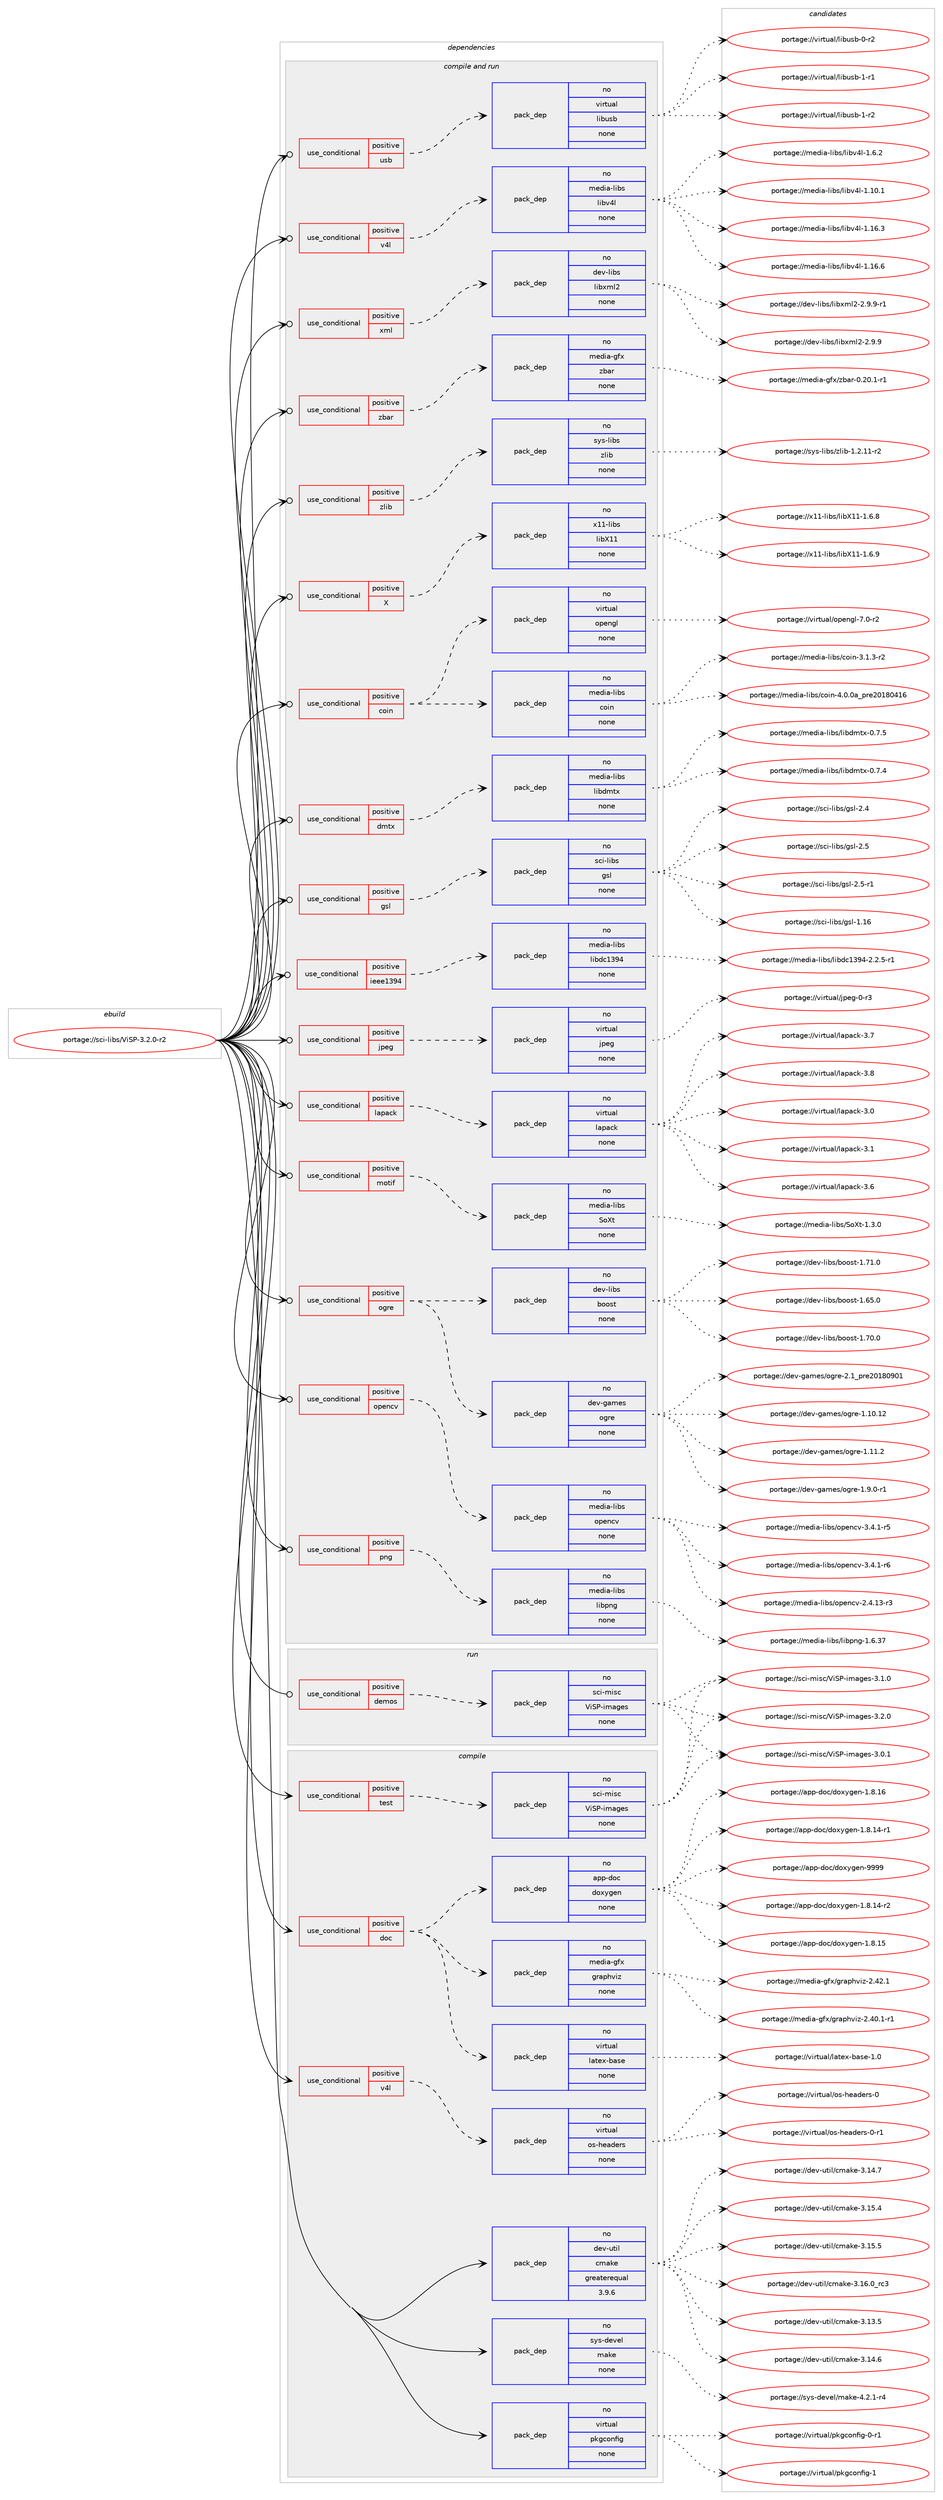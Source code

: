 digraph prolog {

# *************
# Graph options
# *************

newrank=true;
concentrate=true;
compound=true;
graph [rankdir=LR,fontname=Helvetica,fontsize=10,ranksep=1.5];#, ranksep=2.5, nodesep=0.2];
edge  [arrowhead=vee];
node  [fontname=Helvetica,fontsize=10];

# **********
# The ebuild
# **********

subgraph cluster_leftcol {
color=gray;
rank=same;
label=<<i>ebuild</i>>;
id [label="portage://sci-libs/ViSP-3.2.0-r2", color=red, width=4, href="../sci-libs/ViSP-3.2.0-r2.svg"];
}

# ****************
# The dependencies
# ****************

subgraph cluster_midcol {
color=gray;
label=<<i>dependencies</i>>;
subgraph cluster_compile {
fillcolor="#eeeeee";
style=filled;
label=<<i>compile</i>>;
subgraph cond96221 {
dependency388876 [label=<<TABLE BORDER="0" CELLBORDER="1" CELLSPACING="0" CELLPADDING="4"><TR><TD ROWSPAN="3" CELLPADDING="10">use_conditional</TD></TR><TR><TD>positive</TD></TR><TR><TD>doc</TD></TR></TABLE>>, shape=none, color=red];
subgraph pack286064 {
dependency388877 [label=<<TABLE BORDER="0" CELLBORDER="1" CELLSPACING="0" CELLPADDING="4" WIDTH="220"><TR><TD ROWSPAN="6" CELLPADDING="30">pack_dep</TD></TR><TR><TD WIDTH="110">no</TD></TR><TR><TD>app-doc</TD></TR><TR><TD>doxygen</TD></TR><TR><TD>none</TD></TR><TR><TD></TD></TR></TABLE>>, shape=none, color=blue];
}
dependency388876:e -> dependency388877:w [weight=20,style="dashed",arrowhead="vee"];
subgraph pack286065 {
dependency388878 [label=<<TABLE BORDER="0" CELLBORDER="1" CELLSPACING="0" CELLPADDING="4" WIDTH="220"><TR><TD ROWSPAN="6" CELLPADDING="30">pack_dep</TD></TR><TR><TD WIDTH="110">no</TD></TR><TR><TD>virtual</TD></TR><TR><TD>latex-base</TD></TR><TR><TD>none</TD></TR><TR><TD></TD></TR></TABLE>>, shape=none, color=blue];
}
dependency388876:e -> dependency388878:w [weight=20,style="dashed",arrowhead="vee"];
subgraph pack286066 {
dependency388879 [label=<<TABLE BORDER="0" CELLBORDER="1" CELLSPACING="0" CELLPADDING="4" WIDTH="220"><TR><TD ROWSPAN="6" CELLPADDING="30">pack_dep</TD></TR><TR><TD WIDTH="110">no</TD></TR><TR><TD>media-gfx</TD></TR><TR><TD>graphviz</TD></TR><TR><TD>none</TD></TR><TR><TD></TD></TR></TABLE>>, shape=none, color=blue];
}
dependency388876:e -> dependency388879:w [weight=20,style="dashed",arrowhead="vee"];
}
id:e -> dependency388876:w [weight=20,style="solid",arrowhead="vee"];
subgraph cond96222 {
dependency388880 [label=<<TABLE BORDER="0" CELLBORDER="1" CELLSPACING="0" CELLPADDING="4"><TR><TD ROWSPAN="3" CELLPADDING="10">use_conditional</TD></TR><TR><TD>positive</TD></TR><TR><TD>test</TD></TR></TABLE>>, shape=none, color=red];
subgraph pack286067 {
dependency388881 [label=<<TABLE BORDER="0" CELLBORDER="1" CELLSPACING="0" CELLPADDING="4" WIDTH="220"><TR><TD ROWSPAN="6" CELLPADDING="30">pack_dep</TD></TR><TR><TD WIDTH="110">no</TD></TR><TR><TD>sci-misc</TD></TR><TR><TD>ViSP-images</TD></TR><TR><TD>none</TD></TR><TR><TD></TD></TR></TABLE>>, shape=none, color=blue];
}
dependency388880:e -> dependency388881:w [weight=20,style="dashed",arrowhead="vee"];
}
id:e -> dependency388880:w [weight=20,style="solid",arrowhead="vee"];
subgraph cond96223 {
dependency388882 [label=<<TABLE BORDER="0" CELLBORDER="1" CELLSPACING="0" CELLPADDING="4"><TR><TD ROWSPAN="3" CELLPADDING="10">use_conditional</TD></TR><TR><TD>positive</TD></TR><TR><TD>v4l</TD></TR></TABLE>>, shape=none, color=red];
subgraph pack286068 {
dependency388883 [label=<<TABLE BORDER="0" CELLBORDER="1" CELLSPACING="0" CELLPADDING="4" WIDTH="220"><TR><TD ROWSPAN="6" CELLPADDING="30">pack_dep</TD></TR><TR><TD WIDTH="110">no</TD></TR><TR><TD>virtual</TD></TR><TR><TD>os-headers</TD></TR><TR><TD>none</TD></TR><TR><TD></TD></TR></TABLE>>, shape=none, color=blue];
}
dependency388882:e -> dependency388883:w [weight=20,style="dashed",arrowhead="vee"];
}
id:e -> dependency388882:w [weight=20,style="solid",arrowhead="vee"];
subgraph pack286069 {
dependency388884 [label=<<TABLE BORDER="0" CELLBORDER="1" CELLSPACING="0" CELLPADDING="4" WIDTH="220"><TR><TD ROWSPAN="6" CELLPADDING="30">pack_dep</TD></TR><TR><TD WIDTH="110">no</TD></TR><TR><TD>dev-util</TD></TR><TR><TD>cmake</TD></TR><TR><TD>greaterequal</TD></TR><TR><TD>3.9.6</TD></TR></TABLE>>, shape=none, color=blue];
}
id:e -> dependency388884:w [weight=20,style="solid",arrowhead="vee"];
subgraph pack286070 {
dependency388885 [label=<<TABLE BORDER="0" CELLBORDER="1" CELLSPACING="0" CELLPADDING="4" WIDTH="220"><TR><TD ROWSPAN="6" CELLPADDING="30">pack_dep</TD></TR><TR><TD WIDTH="110">no</TD></TR><TR><TD>sys-devel</TD></TR><TR><TD>make</TD></TR><TR><TD>none</TD></TR><TR><TD></TD></TR></TABLE>>, shape=none, color=blue];
}
id:e -> dependency388885:w [weight=20,style="solid",arrowhead="vee"];
subgraph pack286071 {
dependency388886 [label=<<TABLE BORDER="0" CELLBORDER="1" CELLSPACING="0" CELLPADDING="4" WIDTH="220"><TR><TD ROWSPAN="6" CELLPADDING="30">pack_dep</TD></TR><TR><TD WIDTH="110">no</TD></TR><TR><TD>virtual</TD></TR><TR><TD>pkgconfig</TD></TR><TR><TD>none</TD></TR><TR><TD></TD></TR></TABLE>>, shape=none, color=blue];
}
id:e -> dependency388886:w [weight=20,style="solid",arrowhead="vee"];
}
subgraph cluster_compileandrun {
fillcolor="#eeeeee";
style=filled;
label=<<i>compile and run</i>>;
subgraph cond96224 {
dependency388887 [label=<<TABLE BORDER="0" CELLBORDER="1" CELLSPACING="0" CELLPADDING="4"><TR><TD ROWSPAN="3" CELLPADDING="10">use_conditional</TD></TR><TR><TD>positive</TD></TR><TR><TD>X</TD></TR></TABLE>>, shape=none, color=red];
subgraph pack286072 {
dependency388888 [label=<<TABLE BORDER="0" CELLBORDER="1" CELLSPACING="0" CELLPADDING="4" WIDTH="220"><TR><TD ROWSPAN="6" CELLPADDING="30">pack_dep</TD></TR><TR><TD WIDTH="110">no</TD></TR><TR><TD>x11-libs</TD></TR><TR><TD>libX11</TD></TR><TR><TD>none</TD></TR><TR><TD></TD></TR></TABLE>>, shape=none, color=blue];
}
dependency388887:e -> dependency388888:w [weight=20,style="dashed",arrowhead="vee"];
}
id:e -> dependency388887:w [weight=20,style="solid",arrowhead="odotvee"];
subgraph cond96225 {
dependency388889 [label=<<TABLE BORDER="0" CELLBORDER="1" CELLSPACING="0" CELLPADDING="4"><TR><TD ROWSPAN="3" CELLPADDING="10">use_conditional</TD></TR><TR><TD>positive</TD></TR><TR><TD>coin</TD></TR></TABLE>>, shape=none, color=red];
subgraph pack286073 {
dependency388890 [label=<<TABLE BORDER="0" CELLBORDER="1" CELLSPACING="0" CELLPADDING="4" WIDTH="220"><TR><TD ROWSPAN="6" CELLPADDING="30">pack_dep</TD></TR><TR><TD WIDTH="110">no</TD></TR><TR><TD>media-libs</TD></TR><TR><TD>coin</TD></TR><TR><TD>none</TD></TR><TR><TD></TD></TR></TABLE>>, shape=none, color=blue];
}
dependency388889:e -> dependency388890:w [weight=20,style="dashed",arrowhead="vee"];
subgraph pack286074 {
dependency388891 [label=<<TABLE BORDER="0" CELLBORDER="1" CELLSPACING="0" CELLPADDING="4" WIDTH="220"><TR><TD ROWSPAN="6" CELLPADDING="30">pack_dep</TD></TR><TR><TD WIDTH="110">no</TD></TR><TR><TD>virtual</TD></TR><TR><TD>opengl</TD></TR><TR><TD>none</TD></TR><TR><TD></TD></TR></TABLE>>, shape=none, color=blue];
}
dependency388889:e -> dependency388891:w [weight=20,style="dashed",arrowhead="vee"];
}
id:e -> dependency388889:w [weight=20,style="solid",arrowhead="odotvee"];
subgraph cond96226 {
dependency388892 [label=<<TABLE BORDER="0" CELLBORDER="1" CELLSPACING="0" CELLPADDING="4"><TR><TD ROWSPAN="3" CELLPADDING="10">use_conditional</TD></TR><TR><TD>positive</TD></TR><TR><TD>dmtx</TD></TR></TABLE>>, shape=none, color=red];
subgraph pack286075 {
dependency388893 [label=<<TABLE BORDER="0" CELLBORDER="1" CELLSPACING="0" CELLPADDING="4" WIDTH="220"><TR><TD ROWSPAN="6" CELLPADDING="30">pack_dep</TD></TR><TR><TD WIDTH="110">no</TD></TR><TR><TD>media-libs</TD></TR><TR><TD>libdmtx</TD></TR><TR><TD>none</TD></TR><TR><TD></TD></TR></TABLE>>, shape=none, color=blue];
}
dependency388892:e -> dependency388893:w [weight=20,style="dashed",arrowhead="vee"];
}
id:e -> dependency388892:w [weight=20,style="solid",arrowhead="odotvee"];
subgraph cond96227 {
dependency388894 [label=<<TABLE BORDER="0" CELLBORDER="1" CELLSPACING="0" CELLPADDING="4"><TR><TD ROWSPAN="3" CELLPADDING="10">use_conditional</TD></TR><TR><TD>positive</TD></TR><TR><TD>gsl</TD></TR></TABLE>>, shape=none, color=red];
subgraph pack286076 {
dependency388895 [label=<<TABLE BORDER="0" CELLBORDER="1" CELLSPACING="0" CELLPADDING="4" WIDTH="220"><TR><TD ROWSPAN="6" CELLPADDING="30">pack_dep</TD></TR><TR><TD WIDTH="110">no</TD></TR><TR><TD>sci-libs</TD></TR><TR><TD>gsl</TD></TR><TR><TD>none</TD></TR><TR><TD></TD></TR></TABLE>>, shape=none, color=blue];
}
dependency388894:e -> dependency388895:w [weight=20,style="dashed",arrowhead="vee"];
}
id:e -> dependency388894:w [weight=20,style="solid",arrowhead="odotvee"];
subgraph cond96228 {
dependency388896 [label=<<TABLE BORDER="0" CELLBORDER="1" CELLSPACING="0" CELLPADDING="4"><TR><TD ROWSPAN="3" CELLPADDING="10">use_conditional</TD></TR><TR><TD>positive</TD></TR><TR><TD>ieee1394</TD></TR></TABLE>>, shape=none, color=red];
subgraph pack286077 {
dependency388897 [label=<<TABLE BORDER="0" CELLBORDER="1" CELLSPACING="0" CELLPADDING="4" WIDTH="220"><TR><TD ROWSPAN="6" CELLPADDING="30">pack_dep</TD></TR><TR><TD WIDTH="110">no</TD></TR><TR><TD>media-libs</TD></TR><TR><TD>libdc1394</TD></TR><TR><TD>none</TD></TR><TR><TD></TD></TR></TABLE>>, shape=none, color=blue];
}
dependency388896:e -> dependency388897:w [weight=20,style="dashed",arrowhead="vee"];
}
id:e -> dependency388896:w [weight=20,style="solid",arrowhead="odotvee"];
subgraph cond96229 {
dependency388898 [label=<<TABLE BORDER="0" CELLBORDER="1" CELLSPACING="0" CELLPADDING="4"><TR><TD ROWSPAN="3" CELLPADDING="10">use_conditional</TD></TR><TR><TD>positive</TD></TR><TR><TD>jpeg</TD></TR></TABLE>>, shape=none, color=red];
subgraph pack286078 {
dependency388899 [label=<<TABLE BORDER="0" CELLBORDER="1" CELLSPACING="0" CELLPADDING="4" WIDTH="220"><TR><TD ROWSPAN="6" CELLPADDING="30">pack_dep</TD></TR><TR><TD WIDTH="110">no</TD></TR><TR><TD>virtual</TD></TR><TR><TD>jpeg</TD></TR><TR><TD>none</TD></TR><TR><TD></TD></TR></TABLE>>, shape=none, color=blue];
}
dependency388898:e -> dependency388899:w [weight=20,style="dashed",arrowhead="vee"];
}
id:e -> dependency388898:w [weight=20,style="solid",arrowhead="odotvee"];
subgraph cond96230 {
dependency388900 [label=<<TABLE BORDER="0" CELLBORDER="1" CELLSPACING="0" CELLPADDING="4"><TR><TD ROWSPAN="3" CELLPADDING="10">use_conditional</TD></TR><TR><TD>positive</TD></TR><TR><TD>lapack</TD></TR></TABLE>>, shape=none, color=red];
subgraph pack286079 {
dependency388901 [label=<<TABLE BORDER="0" CELLBORDER="1" CELLSPACING="0" CELLPADDING="4" WIDTH="220"><TR><TD ROWSPAN="6" CELLPADDING="30">pack_dep</TD></TR><TR><TD WIDTH="110">no</TD></TR><TR><TD>virtual</TD></TR><TR><TD>lapack</TD></TR><TR><TD>none</TD></TR><TR><TD></TD></TR></TABLE>>, shape=none, color=blue];
}
dependency388900:e -> dependency388901:w [weight=20,style="dashed",arrowhead="vee"];
}
id:e -> dependency388900:w [weight=20,style="solid",arrowhead="odotvee"];
subgraph cond96231 {
dependency388902 [label=<<TABLE BORDER="0" CELLBORDER="1" CELLSPACING="0" CELLPADDING="4"><TR><TD ROWSPAN="3" CELLPADDING="10">use_conditional</TD></TR><TR><TD>positive</TD></TR><TR><TD>motif</TD></TR></TABLE>>, shape=none, color=red];
subgraph pack286080 {
dependency388903 [label=<<TABLE BORDER="0" CELLBORDER="1" CELLSPACING="0" CELLPADDING="4" WIDTH="220"><TR><TD ROWSPAN="6" CELLPADDING="30">pack_dep</TD></TR><TR><TD WIDTH="110">no</TD></TR><TR><TD>media-libs</TD></TR><TR><TD>SoXt</TD></TR><TR><TD>none</TD></TR><TR><TD></TD></TR></TABLE>>, shape=none, color=blue];
}
dependency388902:e -> dependency388903:w [weight=20,style="dashed",arrowhead="vee"];
}
id:e -> dependency388902:w [weight=20,style="solid",arrowhead="odotvee"];
subgraph cond96232 {
dependency388904 [label=<<TABLE BORDER="0" CELLBORDER="1" CELLSPACING="0" CELLPADDING="4"><TR><TD ROWSPAN="3" CELLPADDING="10">use_conditional</TD></TR><TR><TD>positive</TD></TR><TR><TD>ogre</TD></TR></TABLE>>, shape=none, color=red];
subgraph pack286081 {
dependency388905 [label=<<TABLE BORDER="0" CELLBORDER="1" CELLSPACING="0" CELLPADDING="4" WIDTH="220"><TR><TD ROWSPAN="6" CELLPADDING="30">pack_dep</TD></TR><TR><TD WIDTH="110">no</TD></TR><TR><TD>dev-games</TD></TR><TR><TD>ogre</TD></TR><TR><TD>none</TD></TR><TR><TD></TD></TR></TABLE>>, shape=none, color=blue];
}
dependency388904:e -> dependency388905:w [weight=20,style="dashed",arrowhead="vee"];
subgraph pack286082 {
dependency388906 [label=<<TABLE BORDER="0" CELLBORDER="1" CELLSPACING="0" CELLPADDING="4" WIDTH="220"><TR><TD ROWSPAN="6" CELLPADDING="30">pack_dep</TD></TR><TR><TD WIDTH="110">no</TD></TR><TR><TD>dev-libs</TD></TR><TR><TD>boost</TD></TR><TR><TD>none</TD></TR><TR><TD></TD></TR></TABLE>>, shape=none, color=blue];
}
dependency388904:e -> dependency388906:w [weight=20,style="dashed",arrowhead="vee"];
}
id:e -> dependency388904:w [weight=20,style="solid",arrowhead="odotvee"];
subgraph cond96233 {
dependency388907 [label=<<TABLE BORDER="0" CELLBORDER="1" CELLSPACING="0" CELLPADDING="4"><TR><TD ROWSPAN="3" CELLPADDING="10">use_conditional</TD></TR><TR><TD>positive</TD></TR><TR><TD>opencv</TD></TR></TABLE>>, shape=none, color=red];
subgraph pack286083 {
dependency388908 [label=<<TABLE BORDER="0" CELLBORDER="1" CELLSPACING="0" CELLPADDING="4" WIDTH="220"><TR><TD ROWSPAN="6" CELLPADDING="30">pack_dep</TD></TR><TR><TD WIDTH="110">no</TD></TR><TR><TD>media-libs</TD></TR><TR><TD>opencv</TD></TR><TR><TD>none</TD></TR><TR><TD></TD></TR></TABLE>>, shape=none, color=blue];
}
dependency388907:e -> dependency388908:w [weight=20,style="dashed",arrowhead="vee"];
}
id:e -> dependency388907:w [weight=20,style="solid",arrowhead="odotvee"];
subgraph cond96234 {
dependency388909 [label=<<TABLE BORDER="0" CELLBORDER="1" CELLSPACING="0" CELLPADDING="4"><TR><TD ROWSPAN="3" CELLPADDING="10">use_conditional</TD></TR><TR><TD>positive</TD></TR><TR><TD>png</TD></TR></TABLE>>, shape=none, color=red];
subgraph pack286084 {
dependency388910 [label=<<TABLE BORDER="0" CELLBORDER="1" CELLSPACING="0" CELLPADDING="4" WIDTH="220"><TR><TD ROWSPAN="6" CELLPADDING="30">pack_dep</TD></TR><TR><TD WIDTH="110">no</TD></TR><TR><TD>media-libs</TD></TR><TR><TD>libpng</TD></TR><TR><TD>none</TD></TR><TR><TD></TD></TR></TABLE>>, shape=none, color=blue];
}
dependency388909:e -> dependency388910:w [weight=20,style="dashed",arrowhead="vee"];
}
id:e -> dependency388909:w [weight=20,style="solid",arrowhead="odotvee"];
subgraph cond96235 {
dependency388911 [label=<<TABLE BORDER="0" CELLBORDER="1" CELLSPACING="0" CELLPADDING="4"><TR><TD ROWSPAN="3" CELLPADDING="10">use_conditional</TD></TR><TR><TD>positive</TD></TR><TR><TD>usb</TD></TR></TABLE>>, shape=none, color=red];
subgraph pack286085 {
dependency388912 [label=<<TABLE BORDER="0" CELLBORDER="1" CELLSPACING="0" CELLPADDING="4" WIDTH="220"><TR><TD ROWSPAN="6" CELLPADDING="30">pack_dep</TD></TR><TR><TD WIDTH="110">no</TD></TR><TR><TD>virtual</TD></TR><TR><TD>libusb</TD></TR><TR><TD>none</TD></TR><TR><TD></TD></TR></TABLE>>, shape=none, color=blue];
}
dependency388911:e -> dependency388912:w [weight=20,style="dashed",arrowhead="vee"];
}
id:e -> dependency388911:w [weight=20,style="solid",arrowhead="odotvee"];
subgraph cond96236 {
dependency388913 [label=<<TABLE BORDER="0" CELLBORDER="1" CELLSPACING="0" CELLPADDING="4"><TR><TD ROWSPAN="3" CELLPADDING="10">use_conditional</TD></TR><TR><TD>positive</TD></TR><TR><TD>v4l</TD></TR></TABLE>>, shape=none, color=red];
subgraph pack286086 {
dependency388914 [label=<<TABLE BORDER="0" CELLBORDER="1" CELLSPACING="0" CELLPADDING="4" WIDTH="220"><TR><TD ROWSPAN="6" CELLPADDING="30">pack_dep</TD></TR><TR><TD WIDTH="110">no</TD></TR><TR><TD>media-libs</TD></TR><TR><TD>libv4l</TD></TR><TR><TD>none</TD></TR><TR><TD></TD></TR></TABLE>>, shape=none, color=blue];
}
dependency388913:e -> dependency388914:w [weight=20,style="dashed",arrowhead="vee"];
}
id:e -> dependency388913:w [weight=20,style="solid",arrowhead="odotvee"];
subgraph cond96237 {
dependency388915 [label=<<TABLE BORDER="0" CELLBORDER="1" CELLSPACING="0" CELLPADDING="4"><TR><TD ROWSPAN="3" CELLPADDING="10">use_conditional</TD></TR><TR><TD>positive</TD></TR><TR><TD>xml</TD></TR></TABLE>>, shape=none, color=red];
subgraph pack286087 {
dependency388916 [label=<<TABLE BORDER="0" CELLBORDER="1" CELLSPACING="0" CELLPADDING="4" WIDTH="220"><TR><TD ROWSPAN="6" CELLPADDING="30">pack_dep</TD></TR><TR><TD WIDTH="110">no</TD></TR><TR><TD>dev-libs</TD></TR><TR><TD>libxml2</TD></TR><TR><TD>none</TD></TR><TR><TD></TD></TR></TABLE>>, shape=none, color=blue];
}
dependency388915:e -> dependency388916:w [weight=20,style="dashed",arrowhead="vee"];
}
id:e -> dependency388915:w [weight=20,style="solid",arrowhead="odotvee"];
subgraph cond96238 {
dependency388917 [label=<<TABLE BORDER="0" CELLBORDER="1" CELLSPACING="0" CELLPADDING="4"><TR><TD ROWSPAN="3" CELLPADDING="10">use_conditional</TD></TR><TR><TD>positive</TD></TR><TR><TD>zbar</TD></TR></TABLE>>, shape=none, color=red];
subgraph pack286088 {
dependency388918 [label=<<TABLE BORDER="0" CELLBORDER="1" CELLSPACING="0" CELLPADDING="4" WIDTH="220"><TR><TD ROWSPAN="6" CELLPADDING="30">pack_dep</TD></TR><TR><TD WIDTH="110">no</TD></TR><TR><TD>media-gfx</TD></TR><TR><TD>zbar</TD></TR><TR><TD>none</TD></TR><TR><TD></TD></TR></TABLE>>, shape=none, color=blue];
}
dependency388917:e -> dependency388918:w [weight=20,style="dashed",arrowhead="vee"];
}
id:e -> dependency388917:w [weight=20,style="solid",arrowhead="odotvee"];
subgraph cond96239 {
dependency388919 [label=<<TABLE BORDER="0" CELLBORDER="1" CELLSPACING="0" CELLPADDING="4"><TR><TD ROWSPAN="3" CELLPADDING="10">use_conditional</TD></TR><TR><TD>positive</TD></TR><TR><TD>zlib</TD></TR></TABLE>>, shape=none, color=red];
subgraph pack286089 {
dependency388920 [label=<<TABLE BORDER="0" CELLBORDER="1" CELLSPACING="0" CELLPADDING="4" WIDTH="220"><TR><TD ROWSPAN="6" CELLPADDING="30">pack_dep</TD></TR><TR><TD WIDTH="110">no</TD></TR><TR><TD>sys-libs</TD></TR><TR><TD>zlib</TD></TR><TR><TD>none</TD></TR><TR><TD></TD></TR></TABLE>>, shape=none, color=blue];
}
dependency388919:e -> dependency388920:w [weight=20,style="dashed",arrowhead="vee"];
}
id:e -> dependency388919:w [weight=20,style="solid",arrowhead="odotvee"];
}
subgraph cluster_run {
fillcolor="#eeeeee";
style=filled;
label=<<i>run</i>>;
subgraph cond96240 {
dependency388921 [label=<<TABLE BORDER="0" CELLBORDER="1" CELLSPACING="0" CELLPADDING="4"><TR><TD ROWSPAN="3" CELLPADDING="10">use_conditional</TD></TR><TR><TD>positive</TD></TR><TR><TD>demos</TD></TR></TABLE>>, shape=none, color=red];
subgraph pack286090 {
dependency388922 [label=<<TABLE BORDER="0" CELLBORDER="1" CELLSPACING="0" CELLPADDING="4" WIDTH="220"><TR><TD ROWSPAN="6" CELLPADDING="30">pack_dep</TD></TR><TR><TD WIDTH="110">no</TD></TR><TR><TD>sci-misc</TD></TR><TR><TD>ViSP-images</TD></TR><TR><TD>none</TD></TR><TR><TD></TD></TR></TABLE>>, shape=none, color=blue];
}
dependency388921:e -> dependency388922:w [weight=20,style="dashed",arrowhead="vee"];
}
id:e -> dependency388921:w [weight=20,style="solid",arrowhead="odot"];
}
}

# **************
# The candidates
# **************

subgraph cluster_choices {
rank=same;
color=gray;
label=<<i>candidates</i>>;

subgraph choice286064 {
color=black;
nodesep=1;
choiceportage97112112451001119947100111120121103101110454946564649524511449 [label="portage://app-doc/doxygen-1.8.14-r1", color=red, width=4,href="../app-doc/doxygen-1.8.14-r1.svg"];
choiceportage97112112451001119947100111120121103101110454946564649524511450 [label="portage://app-doc/doxygen-1.8.14-r2", color=red, width=4,href="../app-doc/doxygen-1.8.14-r2.svg"];
choiceportage9711211245100111994710011112012110310111045494656464953 [label="portage://app-doc/doxygen-1.8.15", color=red, width=4,href="../app-doc/doxygen-1.8.15.svg"];
choiceportage9711211245100111994710011112012110310111045494656464954 [label="portage://app-doc/doxygen-1.8.16", color=red, width=4,href="../app-doc/doxygen-1.8.16.svg"];
choiceportage971121124510011199471001111201211031011104557575757 [label="portage://app-doc/doxygen-9999", color=red, width=4,href="../app-doc/doxygen-9999.svg"];
dependency388877:e -> choiceportage97112112451001119947100111120121103101110454946564649524511449:w [style=dotted,weight="100"];
dependency388877:e -> choiceportage97112112451001119947100111120121103101110454946564649524511450:w [style=dotted,weight="100"];
dependency388877:e -> choiceportage9711211245100111994710011112012110310111045494656464953:w [style=dotted,weight="100"];
dependency388877:e -> choiceportage9711211245100111994710011112012110310111045494656464954:w [style=dotted,weight="100"];
dependency388877:e -> choiceportage971121124510011199471001111201211031011104557575757:w [style=dotted,weight="100"];
}
subgraph choice286065 {
color=black;
nodesep=1;
choiceportage11810511411611797108471089711610112045989711510145494648 [label="portage://virtual/latex-base-1.0", color=red, width=4,href="../virtual/latex-base-1.0.svg"];
dependency388878:e -> choiceportage11810511411611797108471089711610112045989711510145494648:w [style=dotted,weight="100"];
}
subgraph choice286066 {
color=black;
nodesep=1;
choiceportage10910110010597451031021204710311497112104118105122455046524846494511449 [label="portage://media-gfx/graphviz-2.40.1-r1", color=red, width=4,href="../media-gfx/graphviz-2.40.1-r1.svg"];
choiceportage1091011001059745103102120471031149711210411810512245504652504649 [label="portage://media-gfx/graphviz-2.42.1", color=red, width=4,href="../media-gfx/graphviz-2.42.1.svg"];
dependency388879:e -> choiceportage10910110010597451031021204710311497112104118105122455046524846494511449:w [style=dotted,weight="100"];
dependency388879:e -> choiceportage1091011001059745103102120471031149711210411810512245504652504649:w [style=dotted,weight="100"];
}
subgraph choice286067 {
color=black;
nodesep=1;
choiceportage115991054510910511599478610583804510510997103101115455146484649 [label="portage://sci-misc/ViSP-images-3.0.1", color=red, width=4,href="../sci-misc/ViSP-images-3.0.1.svg"];
choiceportage115991054510910511599478610583804510510997103101115455146494648 [label="portage://sci-misc/ViSP-images-3.1.0", color=red, width=4,href="../sci-misc/ViSP-images-3.1.0.svg"];
choiceportage115991054510910511599478610583804510510997103101115455146504648 [label="portage://sci-misc/ViSP-images-3.2.0", color=red, width=4,href="../sci-misc/ViSP-images-3.2.0.svg"];
dependency388881:e -> choiceportage115991054510910511599478610583804510510997103101115455146484649:w [style=dotted,weight="100"];
dependency388881:e -> choiceportage115991054510910511599478610583804510510997103101115455146494648:w [style=dotted,weight="100"];
dependency388881:e -> choiceportage115991054510910511599478610583804510510997103101115455146504648:w [style=dotted,weight="100"];
}
subgraph choice286068 {
color=black;
nodesep=1;
choiceportage118105114116117971084711111545104101971001011141154548 [label="portage://virtual/os-headers-0", color=red, width=4,href="../virtual/os-headers-0.svg"];
choiceportage1181051141161179710847111115451041019710010111411545484511449 [label="portage://virtual/os-headers-0-r1", color=red, width=4,href="../virtual/os-headers-0-r1.svg"];
dependency388883:e -> choiceportage118105114116117971084711111545104101971001011141154548:w [style=dotted,weight="100"];
dependency388883:e -> choiceportage1181051141161179710847111115451041019710010111411545484511449:w [style=dotted,weight="100"];
}
subgraph choice286069 {
color=black;
nodesep=1;
choiceportage1001011184511711610510847991099710710145514649514653 [label="portage://dev-util/cmake-3.13.5", color=red, width=4,href="../dev-util/cmake-3.13.5.svg"];
choiceportage1001011184511711610510847991099710710145514649524654 [label="portage://dev-util/cmake-3.14.6", color=red, width=4,href="../dev-util/cmake-3.14.6.svg"];
choiceportage1001011184511711610510847991099710710145514649524655 [label="portage://dev-util/cmake-3.14.7", color=red, width=4,href="../dev-util/cmake-3.14.7.svg"];
choiceportage1001011184511711610510847991099710710145514649534652 [label="portage://dev-util/cmake-3.15.4", color=red, width=4,href="../dev-util/cmake-3.15.4.svg"];
choiceportage1001011184511711610510847991099710710145514649534653 [label="portage://dev-util/cmake-3.15.5", color=red, width=4,href="../dev-util/cmake-3.15.5.svg"];
choiceportage1001011184511711610510847991099710710145514649544648951149951 [label="portage://dev-util/cmake-3.16.0_rc3", color=red, width=4,href="../dev-util/cmake-3.16.0_rc3.svg"];
dependency388884:e -> choiceportage1001011184511711610510847991099710710145514649514653:w [style=dotted,weight="100"];
dependency388884:e -> choiceportage1001011184511711610510847991099710710145514649524654:w [style=dotted,weight="100"];
dependency388884:e -> choiceportage1001011184511711610510847991099710710145514649524655:w [style=dotted,weight="100"];
dependency388884:e -> choiceportage1001011184511711610510847991099710710145514649534652:w [style=dotted,weight="100"];
dependency388884:e -> choiceportage1001011184511711610510847991099710710145514649534653:w [style=dotted,weight="100"];
dependency388884:e -> choiceportage1001011184511711610510847991099710710145514649544648951149951:w [style=dotted,weight="100"];
}
subgraph choice286070 {
color=black;
nodesep=1;
choiceportage1151211154510010111810110847109971071014552465046494511452 [label="portage://sys-devel/make-4.2.1-r4", color=red, width=4,href="../sys-devel/make-4.2.1-r4.svg"];
dependency388885:e -> choiceportage1151211154510010111810110847109971071014552465046494511452:w [style=dotted,weight="100"];
}
subgraph choice286071 {
color=black;
nodesep=1;
choiceportage11810511411611797108471121071039911111010210510345484511449 [label="portage://virtual/pkgconfig-0-r1", color=red, width=4,href="../virtual/pkgconfig-0-r1.svg"];
choiceportage1181051141161179710847112107103991111101021051034549 [label="portage://virtual/pkgconfig-1", color=red, width=4,href="../virtual/pkgconfig-1.svg"];
dependency388886:e -> choiceportage11810511411611797108471121071039911111010210510345484511449:w [style=dotted,weight="100"];
dependency388886:e -> choiceportage1181051141161179710847112107103991111101021051034549:w [style=dotted,weight="100"];
}
subgraph choice286072 {
color=black;
nodesep=1;
choiceportage120494945108105981154710810598884949454946544656 [label="portage://x11-libs/libX11-1.6.8", color=red, width=4,href="../x11-libs/libX11-1.6.8.svg"];
choiceportage120494945108105981154710810598884949454946544657 [label="portage://x11-libs/libX11-1.6.9", color=red, width=4,href="../x11-libs/libX11-1.6.9.svg"];
dependency388888:e -> choiceportage120494945108105981154710810598884949454946544656:w [style=dotted,weight="100"];
dependency388888:e -> choiceportage120494945108105981154710810598884949454946544657:w [style=dotted,weight="100"];
}
subgraph choice286073 {
color=black;
nodesep=1;
choiceportage10910110010597451081059811547991111051104551464946514511450 [label="portage://media-libs/coin-3.1.3-r2", color=red, width=4,href="../media-libs/coin-3.1.3-r2.svg"];
choiceportage109101100105974510810598115479911110511045524648464897951121141015048495648524954 [label="portage://media-libs/coin-4.0.0a_pre20180416", color=red, width=4,href="../media-libs/coin-4.0.0a_pre20180416.svg"];
dependency388890:e -> choiceportage10910110010597451081059811547991111051104551464946514511450:w [style=dotted,weight="100"];
dependency388890:e -> choiceportage109101100105974510810598115479911110511045524648464897951121141015048495648524954:w [style=dotted,weight="100"];
}
subgraph choice286074 {
color=black;
nodesep=1;
choiceportage1181051141161179710847111112101110103108455546484511450 [label="portage://virtual/opengl-7.0-r2", color=red, width=4,href="../virtual/opengl-7.0-r2.svg"];
dependency388891:e -> choiceportage1181051141161179710847111112101110103108455546484511450:w [style=dotted,weight="100"];
}
subgraph choice286075 {
color=black;
nodesep=1;
choiceportage1091011001059745108105981154710810598100109116120454846554652 [label="portage://media-libs/libdmtx-0.7.4", color=red, width=4,href="../media-libs/libdmtx-0.7.4.svg"];
choiceportage1091011001059745108105981154710810598100109116120454846554653 [label="portage://media-libs/libdmtx-0.7.5", color=red, width=4,href="../media-libs/libdmtx-0.7.5.svg"];
dependency388893:e -> choiceportage1091011001059745108105981154710810598100109116120454846554652:w [style=dotted,weight="100"];
dependency388893:e -> choiceportage1091011001059745108105981154710810598100109116120454846554653:w [style=dotted,weight="100"];
}
subgraph choice286076 {
color=black;
nodesep=1;
choiceportage115991054510810598115471031151084549464954 [label="portage://sci-libs/gsl-1.16", color=red, width=4,href="../sci-libs/gsl-1.16.svg"];
choiceportage1159910545108105981154710311510845504652 [label="portage://sci-libs/gsl-2.4", color=red, width=4,href="../sci-libs/gsl-2.4.svg"];
choiceportage1159910545108105981154710311510845504653 [label="portage://sci-libs/gsl-2.5", color=red, width=4,href="../sci-libs/gsl-2.5.svg"];
choiceportage11599105451081059811547103115108455046534511449 [label="portage://sci-libs/gsl-2.5-r1", color=red, width=4,href="../sci-libs/gsl-2.5-r1.svg"];
dependency388895:e -> choiceportage115991054510810598115471031151084549464954:w [style=dotted,weight="100"];
dependency388895:e -> choiceportage1159910545108105981154710311510845504652:w [style=dotted,weight="100"];
dependency388895:e -> choiceportage1159910545108105981154710311510845504653:w [style=dotted,weight="100"];
dependency388895:e -> choiceportage11599105451081059811547103115108455046534511449:w [style=dotted,weight="100"];
}
subgraph choice286077 {
color=black;
nodesep=1;
choiceportage109101100105974510810598115471081059810099495157524550465046534511449 [label="portage://media-libs/libdc1394-2.2.5-r1", color=red, width=4,href="../media-libs/libdc1394-2.2.5-r1.svg"];
dependency388897:e -> choiceportage109101100105974510810598115471081059810099495157524550465046534511449:w [style=dotted,weight="100"];
}
subgraph choice286078 {
color=black;
nodesep=1;
choiceportage118105114116117971084710611210110345484511451 [label="portage://virtual/jpeg-0-r3", color=red, width=4,href="../virtual/jpeg-0-r3.svg"];
dependency388899:e -> choiceportage118105114116117971084710611210110345484511451:w [style=dotted,weight="100"];
}
subgraph choice286079 {
color=black;
nodesep=1;
choiceportage118105114116117971084710897112979910745514648 [label="portage://virtual/lapack-3.0", color=red, width=4,href="../virtual/lapack-3.0.svg"];
choiceportage118105114116117971084710897112979910745514649 [label="portage://virtual/lapack-3.1", color=red, width=4,href="../virtual/lapack-3.1.svg"];
choiceportage118105114116117971084710897112979910745514654 [label="portage://virtual/lapack-3.6", color=red, width=4,href="../virtual/lapack-3.6.svg"];
choiceportage118105114116117971084710897112979910745514655 [label="portage://virtual/lapack-3.7", color=red, width=4,href="../virtual/lapack-3.7.svg"];
choiceportage118105114116117971084710897112979910745514656 [label="portage://virtual/lapack-3.8", color=red, width=4,href="../virtual/lapack-3.8.svg"];
dependency388901:e -> choiceportage118105114116117971084710897112979910745514648:w [style=dotted,weight="100"];
dependency388901:e -> choiceportage118105114116117971084710897112979910745514649:w [style=dotted,weight="100"];
dependency388901:e -> choiceportage118105114116117971084710897112979910745514654:w [style=dotted,weight="100"];
dependency388901:e -> choiceportage118105114116117971084710897112979910745514655:w [style=dotted,weight="100"];
dependency388901:e -> choiceportage118105114116117971084710897112979910745514656:w [style=dotted,weight="100"];
}
subgraph choice286080 {
color=black;
nodesep=1;
choiceportage109101100105974510810598115478311188116454946514648 [label="portage://media-libs/SoXt-1.3.0", color=red, width=4,href="../media-libs/SoXt-1.3.0.svg"];
dependency388903:e -> choiceportage109101100105974510810598115478311188116454946514648:w [style=dotted,weight="100"];
}
subgraph choice286081 {
color=black;
nodesep=1;
choiceportage1001011184510397109101115471111031141014549464948464950 [label="portage://dev-games/ogre-1.10.12", color=red, width=4,href="../dev-games/ogre-1.10.12.svg"];
choiceportage10010111845103971091011154711110311410145494649494650 [label="portage://dev-games/ogre-1.11.2", color=red, width=4,href="../dev-games/ogre-1.11.2.svg"];
choiceportage1001011184510397109101115471111031141014549465746484511449 [label="portage://dev-games/ogre-1.9.0-r1", color=red, width=4,href="../dev-games/ogre-1.9.0-r1.svg"];
choiceportage10010111845103971091011154711110311410145504649951121141015048495648574849 [label="portage://dev-games/ogre-2.1_pre20180901", color=red, width=4,href="../dev-games/ogre-2.1_pre20180901.svg"];
dependency388905:e -> choiceportage1001011184510397109101115471111031141014549464948464950:w [style=dotted,weight="100"];
dependency388905:e -> choiceportage10010111845103971091011154711110311410145494649494650:w [style=dotted,weight="100"];
dependency388905:e -> choiceportage1001011184510397109101115471111031141014549465746484511449:w [style=dotted,weight="100"];
dependency388905:e -> choiceportage10010111845103971091011154711110311410145504649951121141015048495648574849:w [style=dotted,weight="100"];
}
subgraph choice286082 {
color=black;
nodesep=1;
choiceportage1001011184510810598115479811111111511645494654534648 [label="portage://dev-libs/boost-1.65.0", color=red, width=4,href="../dev-libs/boost-1.65.0.svg"];
choiceportage1001011184510810598115479811111111511645494655484648 [label="portage://dev-libs/boost-1.70.0", color=red, width=4,href="../dev-libs/boost-1.70.0.svg"];
choiceportage1001011184510810598115479811111111511645494655494648 [label="portage://dev-libs/boost-1.71.0", color=red, width=4,href="../dev-libs/boost-1.71.0.svg"];
dependency388906:e -> choiceportage1001011184510810598115479811111111511645494654534648:w [style=dotted,weight="100"];
dependency388906:e -> choiceportage1001011184510810598115479811111111511645494655484648:w [style=dotted,weight="100"];
dependency388906:e -> choiceportage1001011184510810598115479811111111511645494655494648:w [style=dotted,weight="100"];
}
subgraph choice286083 {
color=black;
nodesep=1;
choiceportage1091011001059745108105981154711111210111099118455046524649514511451 [label="portage://media-libs/opencv-2.4.13-r3", color=red, width=4,href="../media-libs/opencv-2.4.13-r3.svg"];
choiceportage10910110010597451081059811547111112101110991184551465246494511453 [label="portage://media-libs/opencv-3.4.1-r5", color=red, width=4,href="../media-libs/opencv-3.4.1-r5.svg"];
choiceportage10910110010597451081059811547111112101110991184551465246494511454 [label="portage://media-libs/opencv-3.4.1-r6", color=red, width=4,href="../media-libs/opencv-3.4.1-r6.svg"];
dependency388908:e -> choiceportage1091011001059745108105981154711111210111099118455046524649514511451:w [style=dotted,weight="100"];
dependency388908:e -> choiceportage10910110010597451081059811547111112101110991184551465246494511453:w [style=dotted,weight="100"];
dependency388908:e -> choiceportage10910110010597451081059811547111112101110991184551465246494511454:w [style=dotted,weight="100"];
}
subgraph choice286084 {
color=black;
nodesep=1;
choiceportage109101100105974510810598115471081059811211010345494654465155 [label="portage://media-libs/libpng-1.6.37", color=red, width=4,href="../media-libs/libpng-1.6.37.svg"];
dependency388910:e -> choiceportage109101100105974510810598115471081059811211010345494654465155:w [style=dotted,weight="100"];
}
subgraph choice286085 {
color=black;
nodesep=1;
choiceportage1181051141161179710847108105981171159845484511450 [label="portage://virtual/libusb-0-r2", color=red, width=4,href="../virtual/libusb-0-r2.svg"];
choiceportage1181051141161179710847108105981171159845494511449 [label="portage://virtual/libusb-1-r1", color=red, width=4,href="../virtual/libusb-1-r1.svg"];
choiceportage1181051141161179710847108105981171159845494511450 [label="portage://virtual/libusb-1-r2", color=red, width=4,href="../virtual/libusb-1-r2.svg"];
dependency388912:e -> choiceportage1181051141161179710847108105981171159845484511450:w [style=dotted,weight="100"];
dependency388912:e -> choiceportage1181051141161179710847108105981171159845494511449:w [style=dotted,weight="100"];
dependency388912:e -> choiceportage1181051141161179710847108105981171159845494511450:w [style=dotted,weight="100"];
}
subgraph choice286086 {
color=black;
nodesep=1;
choiceportage10910110010597451081059811547108105981185210845494649484649 [label="portage://media-libs/libv4l-1.10.1", color=red, width=4,href="../media-libs/libv4l-1.10.1.svg"];
choiceportage10910110010597451081059811547108105981185210845494649544651 [label="portage://media-libs/libv4l-1.16.3", color=red, width=4,href="../media-libs/libv4l-1.16.3.svg"];
choiceportage10910110010597451081059811547108105981185210845494649544654 [label="portage://media-libs/libv4l-1.16.6", color=red, width=4,href="../media-libs/libv4l-1.16.6.svg"];
choiceportage109101100105974510810598115471081059811852108454946544650 [label="portage://media-libs/libv4l-1.6.2", color=red, width=4,href="../media-libs/libv4l-1.6.2.svg"];
dependency388914:e -> choiceportage10910110010597451081059811547108105981185210845494649484649:w [style=dotted,weight="100"];
dependency388914:e -> choiceportage10910110010597451081059811547108105981185210845494649544651:w [style=dotted,weight="100"];
dependency388914:e -> choiceportage10910110010597451081059811547108105981185210845494649544654:w [style=dotted,weight="100"];
dependency388914:e -> choiceportage109101100105974510810598115471081059811852108454946544650:w [style=dotted,weight="100"];
}
subgraph choice286087 {
color=black;
nodesep=1;
choiceportage1001011184510810598115471081059812010910850455046574657 [label="portage://dev-libs/libxml2-2.9.9", color=red, width=4,href="../dev-libs/libxml2-2.9.9.svg"];
choiceportage10010111845108105981154710810598120109108504550465746574511449 [label="portage://dev-libs/libxml2-2.9.9-r1", color=red, width=4,href="../dev-libs/libxml2-2.9.9-r1.svg"];
dependency388916:e -> choiceportage1001011184510810598115471081059812010910850455046574657:w [style=dotted,weight="100"];
dependency388916:e -> choiceportage10010111845108105981154710810598120109108504550465746574511449:w [style=dotted,weight="100"];
}
subgraph choice286088 {
color=black;
nodesep=1;
choiceportage1091011001059745103102120471229897114454846504846494511449 [label="portage://media-gfx/zbar-0.20.1-r1", color=red, width=4,href="../media-gfx/zbar-0.20.1-r1.svg"];
dependency388918:e -> choiceportage1091011001059745103102120471229897114454846504846494511449:w [style=dotted,weight="100"];
}
subgraph choice286089 {
color=black;
nodesep=1;
choiceportage11512111545108105981154712210810598454946504649494511450 [label="portage://sys-libs/zlib-1.2.11-r2", color=red, width=4,href="../sys-libs/zlib-1.2.11-r2.svg"];
dependency388920:e -> choiceportage11512111545108105981154712210810598454946504649494511450:w [style=dotted,weight="100"];
}
subgraph choice286090 {
color=black;
nodesep=1;
choiceportage115991054510910511599478610583804510510997103101115455146484649 [label="portage://sci-misc/ViSP-images-3.0.1", color=red, width=4,href="../sci-misc/ViSP-images-3.0.1.svg"];
choiceportage115991054510910511599478610583804510510997103101115455146494648 [label="portage://sci-misc/ViSP-images-3.1.0", color=red, width=4,href="../sci-misc/ViSP-images-3.1.0.svg"];
choiceportage115991054510910511599478610583804510510997103101115455146504648 [label="portage://sci-misc/ViSP-images-3.2.0", color=red, width=4,href="../sci-misc/ViSP-images-3.2.0.svg"];
dependency388922:e -> choiceportage115991054510910511599478610583804510510997103101115455146484649:w [style=dotted,weight="100"];
dependency388922:e -> choiceportage115991054510910511599478610583804510510997103101115455146494648:w [style=dotted,weight="100"];
dependency388922:e -> choiceportage115991054510910511599478610583804510510997103101115455146504648:w [style=dotted,weight="100"];
}
}

}
